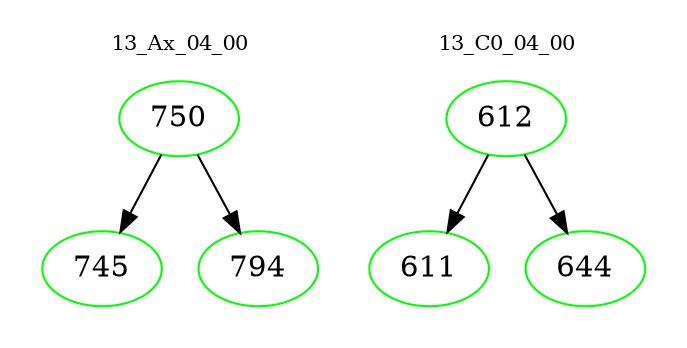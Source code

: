 digraph{
subgraph cluster_0 {
color = white
label = "13_Ax_04_00";
fontsize=10;
T0_750 [label="750", color="green"]
T0_750 -> T0_745 [color="black"]
T0_745 [label="745", color="green"]
T0_750 -> T0_794 [color="black"]
T0_794 [label="794", color="green"]
}
subgraph cluster_1 {
color = white
label = "13_C0_04_00";
fontsize=10;
T1_612 [label="612", color="green"]
T1_612 -> T1_611 [color="black"]
T1_611 [label="611", color="green"]
T1_612 -> T1_644 [color="black"]
T1_644 [label="644", color="green"]
}
}
